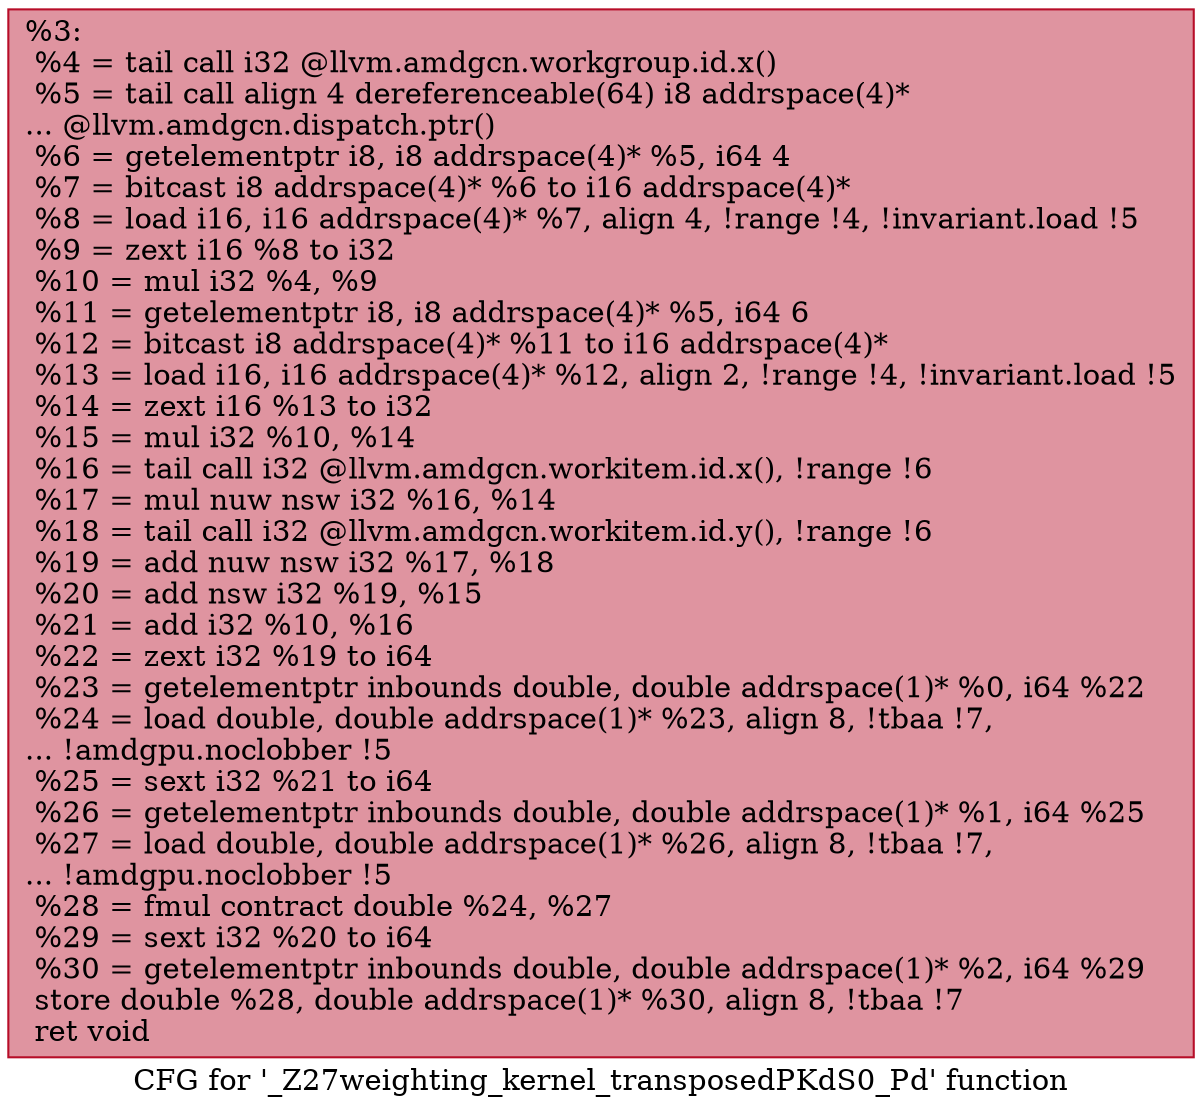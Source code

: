 digraph "CFG for '_Z27weighting_kernel_transposedPKdS0_Pd' function" {
	label="CFG for '_Z27weighting_kernel_transposedPKdS0_Pd' function";

	Node0x62ea270 [shape=record,color="#b70d28ff", style=filled, fillcolor="#b70d2870",label="{%3:\l  %4 = tail call i32 @llvm.amdgcn.workgroup.id.x()\l  %5 = tail call align 4 dereferenceable(64) i8 addrspace(4)*\l... @llvm.amdgcn.dispatch.ptr()\l  %6 = getelementptr i8, i8 addrspace(4)* %5, i64 4\l  %7 = bitcast i8 addrspace(4)* %6 to i16 addrspace(4)*\l  %8 = load i16, i16 addrspace(4)* %7, align 4, !range !4, !invariant.load !5\l  %9 = zext i16 %8 to i32\l  %10 = mul i32 %4, %9\l  %11 = getelementptr i8, i8 addrspace(4)* %5, i64 6\l  %12 = bitcast i8 addrspace(4)* %11 to i16 addrspace(4)*\l  %13 = load i16, i16 addrspace(4)* %12, align 2, !range !4, !invariant.load !5\l  %14 = zext i16 %13 to i32\l  %15 = mul i32 %10, %14\l  %16 = tail call i32 @llvm.amdgcn.workitem.id.x(), !range !6\l  %17 = mul nuw nsw i32 %16, %14\l  %18 = tail call i32 @llvm.amdgcn.workitem.id.y(), !range !6\l  %19 = add nuw nsw i32 %17, %18\l  %20 = add nsw i32 %19, %15\l  %21 = add i32 %10, %16\l  %22 = zext i32 %19 to i64\l  %23 = getelementptr inbounds double, double addrspace(1)* %0, i64 %22\l  %24 = load double, double addrspace(1)* %23, align 8, !tbaa !7,\l... !amdgpu.noclobber !5\l  %25 = sext i32 %21 to i64\l  %26 = getelementptr inbounds double, double addrspace(1)* %1, i64 %25\l  %27 = load double, double addrspace(1)* %26, align 8, !tbaa !7,\l... !amdgpu.noclobber !5\l  %28 = fmul contract double %24, %27\l  %29 = sext i32 %20 to i64\l  %30 = getelementptr inbounds double, double addrspace(1)* %2, i64 %29\l  store double %28, double addrspace(1)* %30, align 8, !tbaa !7\l  ret void\l}"];
}
